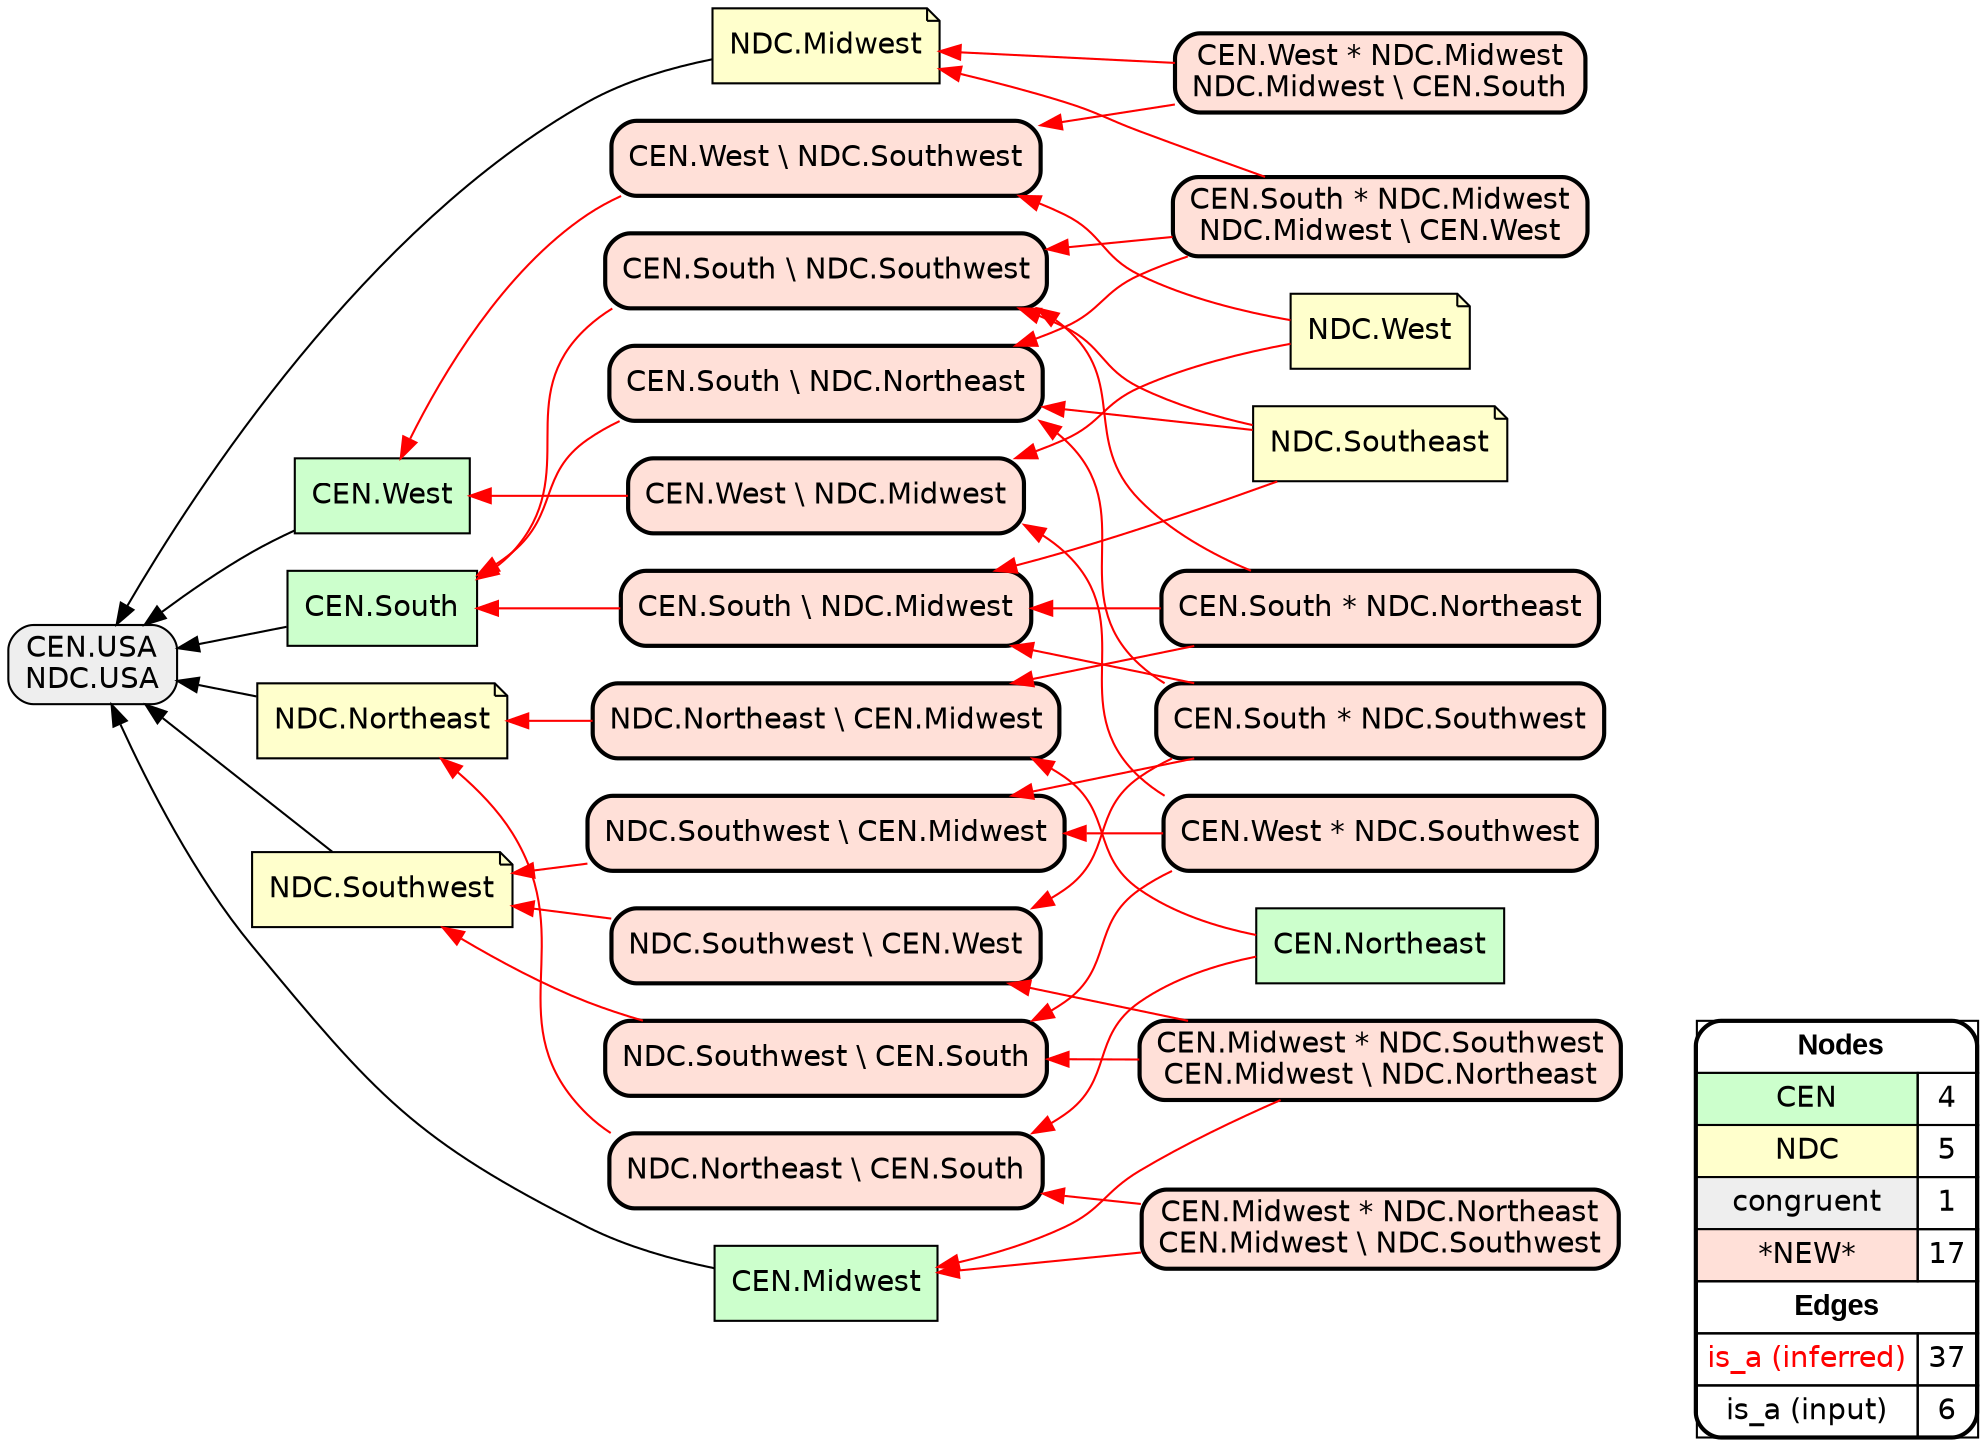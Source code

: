 digraph{
rankdir=RL
node[shape=box style=filled fillcolor="#CCFFCC" fontname="helvetica"] 
"CEN.Midwest"
"CEN.West"
"CEN.Northeast"
"CEN.South"
node[shape=note style=filled fillcolor="#FFFFCC" fontname="helvetica"] 
"NDC.Southwest"
"NDC.Southeast"
"NDC.Midwest"
"NDC.West"
"NDC.Northeast"
node[shape=box style="filled,rounded" fillcolor="#EEEEEE" fontname="helvetica"] 
"CEN.USA\nNDC.USA"
node[shape=box style="filled,rounded,bold" fillcolor="#FFE0D8" fontname="helvetica"] 
"CEN.West \\ NDC.Midwest"
"CEN.South \\ NDC.Southwest"
"CEN.South * NDC.Northeast"
"CEN.Midwest * NDC.Northeast\nCEN.Midwest \\ NDC.Southwest"
"CEN.South \\ NDC.Northeast"
"CEN.South * NDC.Midwest\nNDC.Midwest \\ CEN.West"
"CEN.West * NDC.Southwest"
"CEN.South \\ NDC.Midwest"
"NDC.Northeast \\ CEN.Midwest"
"NDC.Southwest \\ CEN.West"
"CEN.South * NDC.Southwest"
"NDC.Northeast \\ CEN.South"
"NDC.Southwest \\ CEN.Midwest"
"CEN.West * NDC.Midwest\nNDC.Midwest \\ CEN.South"
"CEN.Midwest * NDC.Southwest\nCEN.Midwest \\ NDC.Northeast"
"NDC.Southwest \\ CEN.South"
"CEN.West \\ NDC.Southwest"
edge[arrowhead=normal style=dotted color="#000000" constraint=true penwidth=1]
edge[arrowhead=normal style=solid color="#FF0000" constraint=true penwidth=1]
"CEN.Midwest * NDC.Northeast\nCEN.Midwest \\ NDC.Southwest" -> "CEN.Midwest"
"CEN.South * NDC.Southwest" -> "NDC.Southwest \\ CEN.West"
"CEN.Midwest * NDC.Northeast\nCEN.Midwest \\ NDC.Southwest" -> "NDC.Northeast \\ CEN.South"
"NDC.West" -> "CEN.West \\ NDC.Southwest"
"NDC.Northeast \\ CEN.Midwest" -> "NDC.Northeast"
"CEN.Midwest * NDC.Southwest\nCEN.Midwest \\ NDC.Northeast" -> "NDC.Southwest \\ CEN.West"
"CEN.South \\ NDC.Midwest" -> "CEN.South"
"CEN.West * NDC.Southwest" -> "NDC.Southwest \\ CEN.Midwest"
"CEN.West * NDC.Midwest\nNDC.Midwest \\ CEN.South" -> "NDC.Midwest"
"NDC.Northeast \\ CEN.South" -> "NDC.Northeast"
"CEN.Midwest * NDC.Southwest\nCEN.Midwest \\ NDC.Northeast" -> "NDC.Southwest \\ CEN.South"
"CEN.South * NDC.Northeast" -> "CEN.South \\ NDC.Midwest"
"CEN.South * NDC.Northeast" -> "NDC.Northeast \\ CEN.Midwest"
"CEN.South \\ NDC.Northeast" -> "CEN.South"
"NDC.Southeast" -> "CEN.South \\ NDC.Northeast"
"CEN.South * NDC.Southwest" -> "NDC.Southwest \\ CEN.Midwest"
"CEN.South * NDC.Southwest" -> "CEN.South \\ NDC.Northeast"
"CEN.South * NDC.Midwest\nNDC.Midwest \\ CEN.West" -> "CEN.South \\ NDC.Southwest"
"CEN.South * NDC.Midwest\nNDC.Midwest \\ CEN.West" -> "NDC.Midwest"
"CEN.West \\ NDC.Southwest" -> "CEN.West"
"NDC.Southeast" -> "CEN.South \\ NDC.Midwest"
"NDC.Southeast" -> "CEN.South \\ NDC.Southwest"
"NDC.West" -> "CEN.West \\ NDC.Midwest"
"CEN.South * NDC.Southwest" -> "CEN.South \\ NDC.Midwest"
"CEN.Northeast" -> "NDC.Northeast \\ CEN.Midwest"
"CEN.South * NDC.Midwest\nNDC.Midwest \\ CEN.West" -> "CEN.South \\ NDC.Northeast"
"CEN.West * NDC.Southwest" -> "NDC.Southwest \\ CEN.South"
"NDC.Southwest \\ CEN.West" -> "NDC.Southwest"
"CEN.Midwest * NDC.Southwest\nCEN.Midwest \\ NDC.Northeast" -> "CEN.Midwest"
"CEN.South \\ NDC.Southwest" -> "CEN.South"
"CEN.West \\ NDC.Midwest" -> "CEN.West"
"CEN.West * NDC.Southwest" -> "CEN.West \\ NDC.Midwest"
"NDC.Southwest \\ CEN.Midwest" -> "NDC.Southwest"
"NDC.Southwest \\ CEN.South" -> "NDC.Southwest"
"CEN.Northeast" -> "NDC.Northeast \\ CEN.South"
"CEN.West * NDC.Midwest\nNDC.Midwest \\ CEN.South" -> "CEN.West \\ NDC.Southwest"
"CEN.South * NDC.Northeast" -> "CEN.South \\ NDC.Southwest"
edge[arrowhead=normal style=solid color="#000000" constraint=true penwidth=1]
"CEN.South" -> "CEN.USA\nNDC.USA"
"CEN.Midwest" -> "CEN.USA\nNDC.USA"
"NDC.Northeast" -> "CEN.USA\nNDC.USA"
"NDC.Midwest" -> "CEN.USA\nNDC.USA"
"NDC.Southwest" -> "CEN.USA\nNDC.USA"
"CEN.West" -> "CEN.USA\nNDC.USA"
node[shape=box] 
{rank=source Legend [fillcolor= white margin=0 label=< 
 <TABLE BORDER="0" CELLBORDER="1" CELLSPACING="0" CELLPADDING="4"> 
<TR> <TD COLSPAN="2"><font face="Arial Black"> Nodes</font></TD> </TR> 
<TR> 
 <TD bgcolor="#CCFFCC" fontname="helvetica">CEN</TD> 
 <TD>4</TD> 
 </TR> 
<TR> 
 <TD bgcolor="#FFFFCC" fontname="helvetica">NDC</TD> 
 <TD>5</TD> 
 </TR> 
<TR> 
 <TD bgcolor="#EEEEEE" fontname="helvetica">congruent</TD> 
 <TD>1</TD> 
 </TR> 
<TR> 
 <TD bgcolor="#FFE0D8" fontname="helvetica">*NEW*</TD> 
 <TD>17</TD> 
 </TR> 
<TR> <TD COLSPAN="2"><font face = "Arial Black"> Edges </font></TD> </TR> 
<TR> 
 <TD><font color ="#FF0000">is_a (inferred)</font></TD><TD>37</TD>
</TR>
<TR> 
 <TD><font color ="#000000">is_a (input)</font></TD><TD>6</TD>
</TR>
</TABLE> 
 >] } 
}